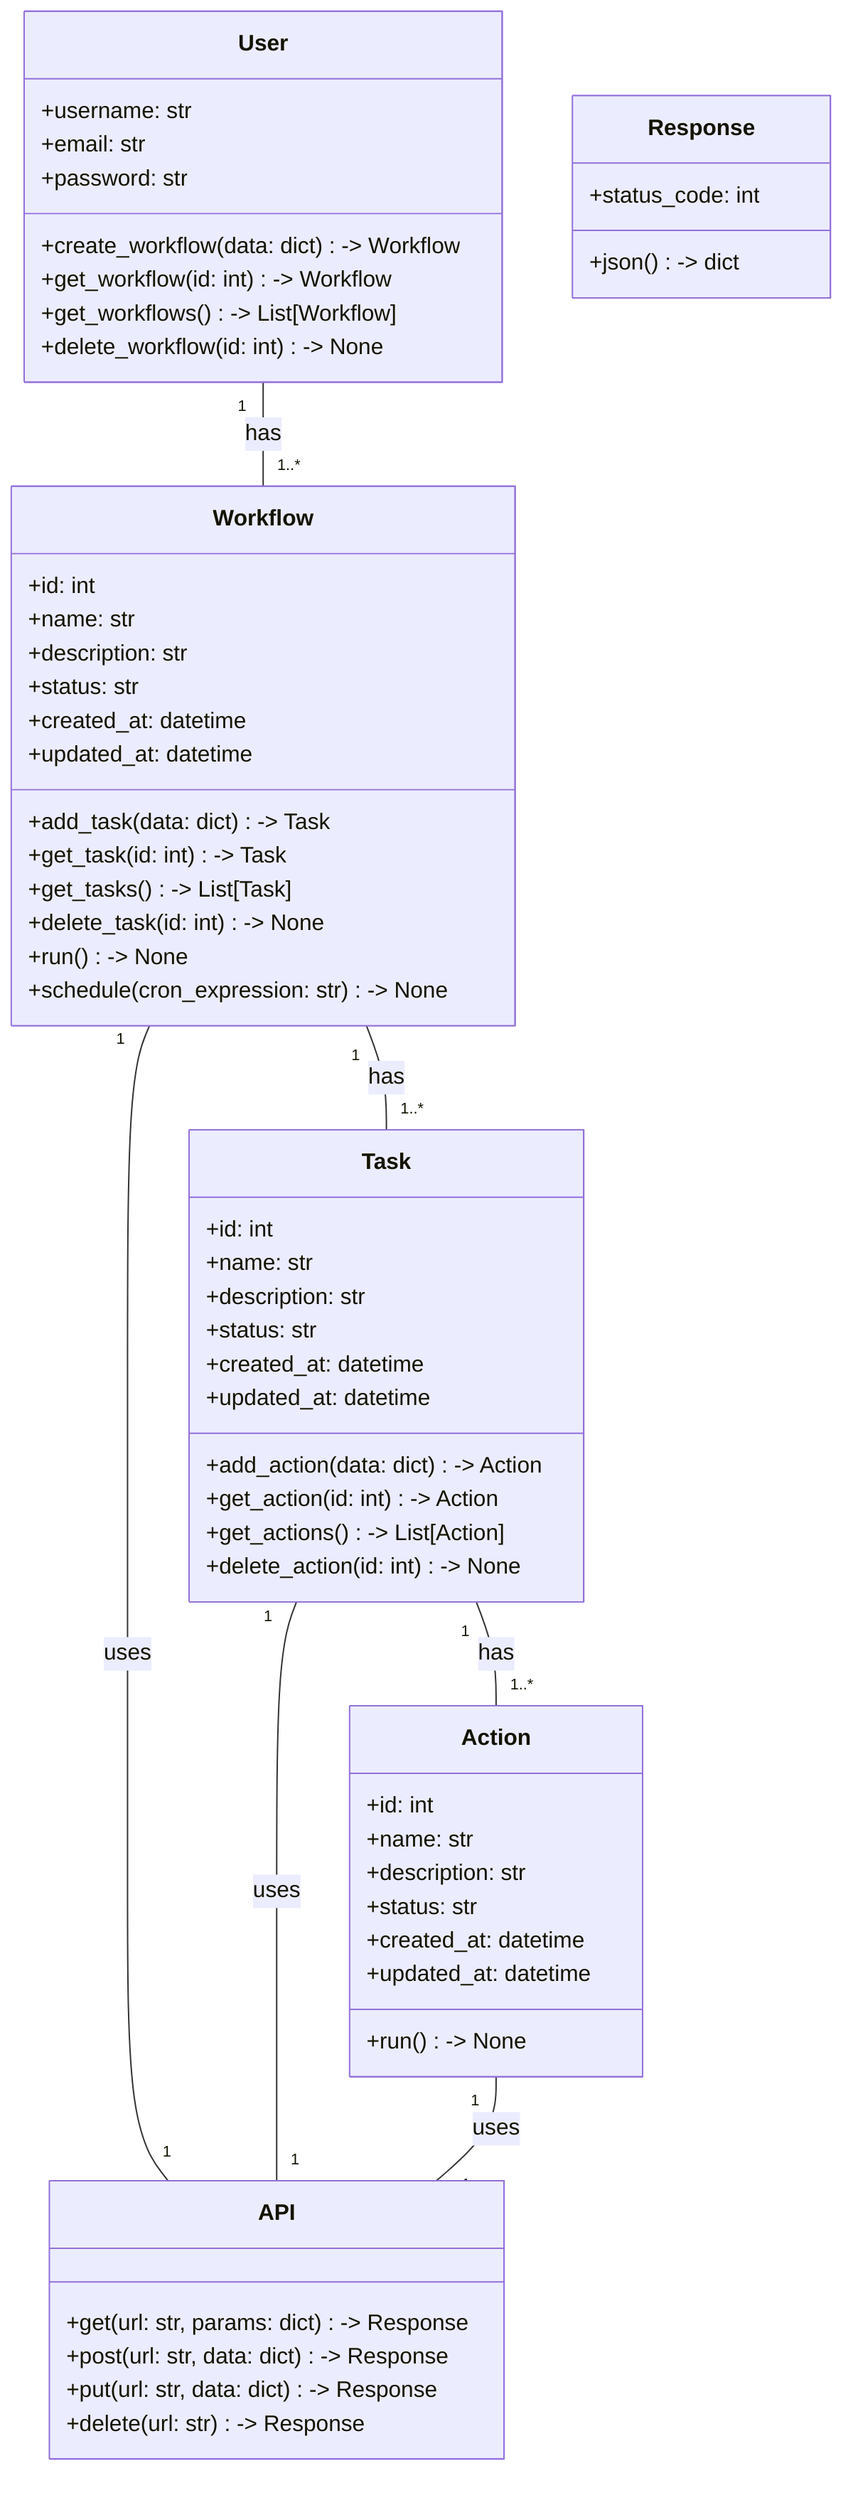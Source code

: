classDiagram
    class User{
        +username: str
        +email: str
        +password: str
        +create_workflow(data: dict) -> Workflow
        +get_workflow(id: int) -> Workflow
        +get_workflows() -> List[Workflow]
        +delete_workflow(id: int) -> None
    }

    class Workflow{
        +id: int
        +name: str
        +description: str
        +status: str
        +created_at: datetime
        +updated_at: datetime
        +add_task(data: dict) -> Task
        +get_task(id: int) -> Task
        +get_tasks() -> List[Task]
        +delete_task(id: int) -> None
        +run() -> None
        +schedule(cron_expression: str) -> None
    }

    class Task{
        +id: int
        +name: str
        +description: str
        +status: str
        +created_at: datetime
        +updated_at: datetime
        +add_action(data: dict) -> Action
        +get_action(id: int) -> Action
        +get_actions() -> List[Action]
        +delete_action(id: int) -> None
    }

    class Action{
        +id: int
        +name: str
        +description: str
        +status: str
        +created_at: datetime
        +updated_at: datetime
        +run() -> None
    }

    class API{
        +get(url: str, params: dict) -> Response
        +post(url: str, data: dict) -> Response
        +put(url: str, data: dict) -> Response
        +delete(url: str) -> Response
    }

    class Response{
        +status_code: int
        +json() -> dict
    }

    User "1" -- "1..*" Workflow: has
    Workflow "1" -- "1..*" Task: has
    Task "1" -- "1..*" Action: has
    Workflow "1" -- "1" API: uses
    Task "1" -- "1" API: uses
    Action "1" -- "1" API: uses